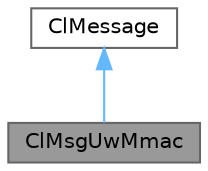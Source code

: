 digraph "ClMsgUwMmac"
{
 // LATEX_PDF_SIZE
  bgcolor="transparent";
  edge [fontname=Helvetica,fontsize=10,labelfontname=Helvetica,labelfontsize=10];
  node [fontname=Helvetica,fontsize=10,shape=box,height=0.2,width=0.4];
  Node1 [id="Node000001",label="ClMsgUwMmac",height=0.2,width=0.4,color="gray40", fillcolor="grey60", style="filled", fontcolor="black",tooltip="ClMsgUwMmac should be extended and used to ask to set or get a parameter of a specific phy."];
  Node2 -> Node1 [id="edge1_Node000001_Node000002",dir="back",color="steelblue1",style="solid",tooltip=" "];
  Node2 [id="Node000002",label="ClMessage",height=0.2,width=0.4,color="gray40", fillcolor="white", style="filled",tooltip=" "];
}
